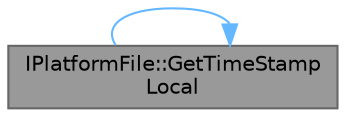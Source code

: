 digraph "IPlatformFile::GetTimeStampLocal"
{
 // INTERACTIVE_SVG=YES
 // LATEX_PDF_SIZE
  bgcolor="transparent";
  edge [fontname=Helvetica,fontsize=10,labelfontname=Helvetica,labelfontsize=10];
  node [fontname=Helvetica,fontsize=10,shape=box,height=0.2,width=0.4];
  rankdir="LR";
  Node1 [id="Node000001",label="IPlatformFile::GetTimeStamp\lLocal",height=0.2,width=0.4,color="gray40", fillcolor="grey60", style="filled", fontcolor="black",tooltip="Return the modification time of a file in the local time of the calling code (GetTimeStamp returns UT..."];
  Node1 -> Node1 [id="edge1_Node000001_Node000001",color="steelblue1",style="solid",tooltip=" "];
}
